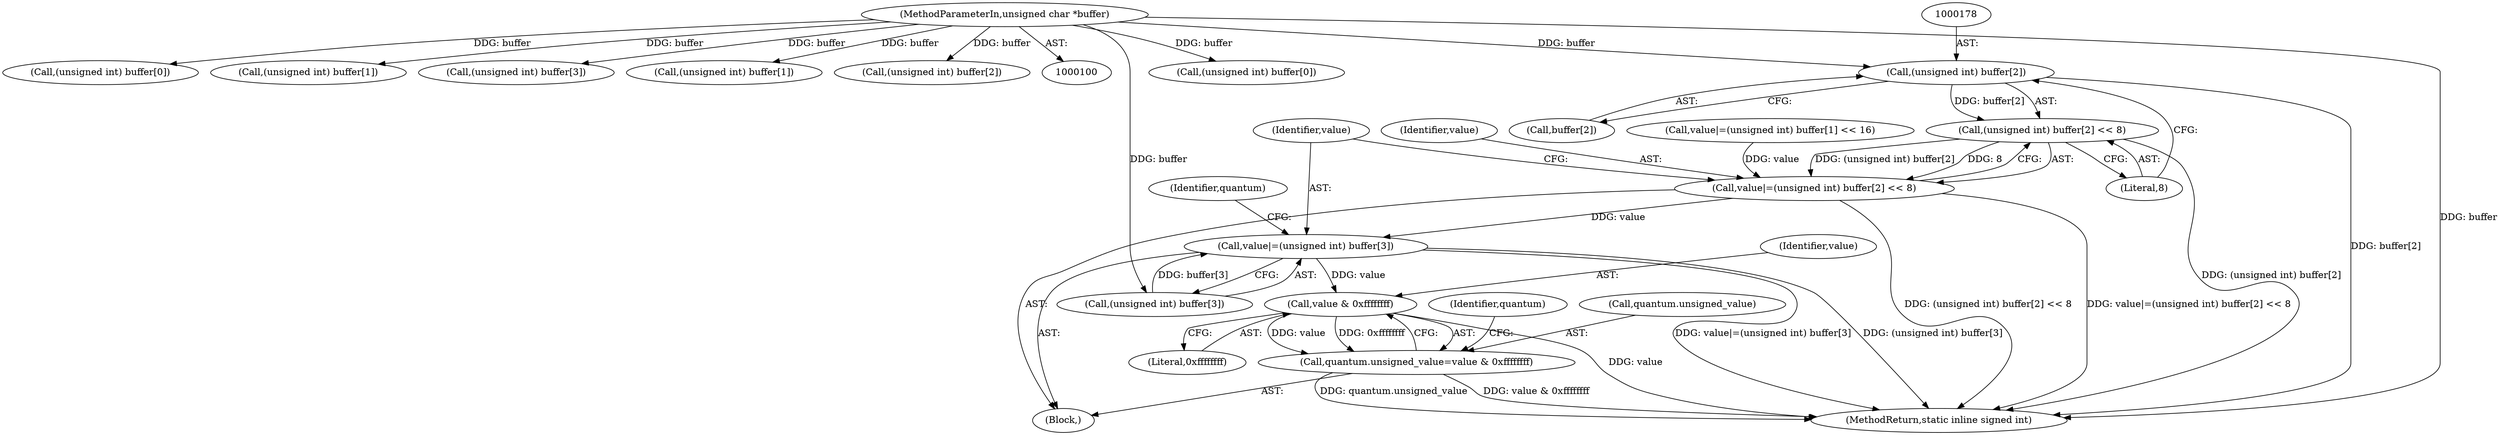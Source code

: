 digraph "0_ImageMagick_d8ab7f046587f2e9f734b687ba7e6e10147c294b@array" {
"1000177" [label="(Call,(unsigned int) buffer[2])"];
"1000102" [label="(MethodParameterIn,unsigned char *buffer)"];
"1000176" [label="(Call,(unsigned int) buffer[2] << 8)"];
"1000174" [label="(Call,value|=(unsigned int) buffer[2] << 8)"];
"1000183" [label="(Call,value|=(unsigned int) buffer[3])"];
"1000194" [label="(Call,value & 0xffffffff)"];
"1000190" [label="(Call,quantum.unsigned_value=value & 0xffffffff)"];
"1000140" [label="(Call,(unsigned int) buffer[0])"];
"1000177" [label="(Call,(unsigned int) buffer[2])"];
"1000159" [label="(Call,(unsigned int) buffer[0])"];
"1000102" [label="(MethodParameterIn,unsigned char *buffer)"];
"1000190" [label="(Call,quantum.unsigned_value=value & 0xffffffff)"];
"1000192" [label="(Identifier,quantum)"];
"1000179" [label="(Call,buffer[2])"];
"1000103" [label="(Block,)"];
"1000174" [label="(Call,value|=(unsigned int) buffer[2] << 8)"];
"1000183" [label="(Call,value|=(unsigned int) buffer[3])"];
"1000168" [label="(Call,(unsigned int) buffer[1])"];
"1000114" [label="(Call,(unsigned int) buffer[3])"];
"1000132" [label="(Call,(unsigned int) buffer[1])"];
"1000176" [label="(Call,(unsigned int) buffer[2] << 8)"];
"1000201" [label="(MethodReturn,static inline signed int)"];
"1000175" [label="(Identifier,value)"];
"1000196" [label="(Literal,0xffffffff)"];
"1000185" [label="(Call,(unsigned int) buffer[3])"];
"1000199" [label="(Identifier,quantum)"];
"1000165" [label="(Call,value|=(unsigned int) buffer[1] << 16)"];
"1000182" [label="(Literal,8)"];
"1000191" [label="(Call,quantum.unsigned_value)"];
"1000195" [label="(Identifier,value)"];
"1000123" [label="(Call,(unsigned int) buffer[2])"];
"1000194" [label="(Call,value & 0xffffffff)"];
"1000184" [label="(Identifier,value)"];
"1000177" -> "1000176"  [label="AST: "];
"1000177" -> "1000179"  [label="CFG: "];
"1000178" -> "1000177"  [label="AST: "];
"1000179" -> "1000177"  [label="AST: "];
"1000182" -> "1000177"  [label="CFG: "];
"1000177" -> "1000201"  [label="DDG: buffer[2]"];
"1000177" -> "1000176"  [label="DDG: buffer[2]"];
"1000102" -> "1000177"  [label="DDG: buffer"];
"1000102" -> "1000100"  [label="AST: "];
"1000102" -> "1000201"  [label="DDG: buffer"];
"1000102" -> "1000114"  [label="DDG: buffer"];
"1000102" -> "1000123"  [label="DDG: buffer"];
"1000102" -> "1000132"  [label="DDG: buffer"];
"1000102" -> "1000140"  [label="DDG: buffer"];
"1000102" -> "1000159"  [label="DDG: buffer"];
"1000102" -> "1000168"  [label="DDG: buffer"];
"1000102" -> "1000185"  [label="DDG: buffer"];
"1000176" -> "1000174"  [label="AST: "];
"1000176" -> "1000182"  [label="CFG: "];
"1000182" -> "1000176"  [label="AST: "];
"1000174" -> "1000176"  [label="CFG: "];
"1000176" -> "1000201"  [label="DDG: (unsigned int) buffer[2]"];
"1000176" -> "1000174"  [label="DDG: (unsigned int) buffer[2]"];
"1000176" -> "1000174"  [label="DDG: 8"];
"1000174" -> "1000103"  [label="AST: "];
"1000175" -> "1000174"  [label="AST: "];
"1000184" -> "1000174"  [label="CFG: "];
"1000174" -> "1000201"  [label="DDG: (unsigned int) buffer[2] << 8"];
"1000174" -> "1000201"  [label="DDG: value|=(unsigned int) buffer[2] << 8"];
"1000165" -> "1000174"  [label="DDG: value"];
"1000174" -> "1000183"  [label="DDG: value"];
"1000183" -> "1000103"  [label="AST: "];
"1000183" -> "1000185"  [label="CFG: "];
"1000184" -> "1000183"  [label="AST: "];
"1000185" -> "1000183"  [label="AST: "];
"1000192" -> "1000183"  [label="CFG: "];
"1000183" -> "1000201"  [label="DDG: (unsigned int) buffer[3]"];
"1000183" -> "1000201"  [label="DDG: value|=(unsigned int) buffer[3]"];
"1000185" -> "1000183"  [label="DDG: buffer[3]"];
"1000183" -> "1000194"  [label="DDG: value"];
"1000194" -> "1000190"  [label="AST: "];
"1000194" -> "1000196"  [label="CFG: "];
"1000195" -> "1000194"  [label="AST: "];
"1000196" -> "1000194"  [label="AST: "];
"1000190" -> "1000194"  [label="CFG: "];
"1000194" -> "1000201"  [label="DDG: value"];
"1000194" -> "1000190"  [label="DDG: value"];
"1000194" -> "1000190"  [label="DDG: 0xffffffff"];
"1000190" -> "1000103"  [label="AST: "];
"1000191" -> "1000190"  [label="AST: "];
"1000199" -> "1000190"  [label="CFG: "];
"1000190" -> "1000201"  [label="DDG: quantum.unsigned_value"];
"1000190" -> "1000201"  [label="DDG: value & 0xffffffff"];
}
